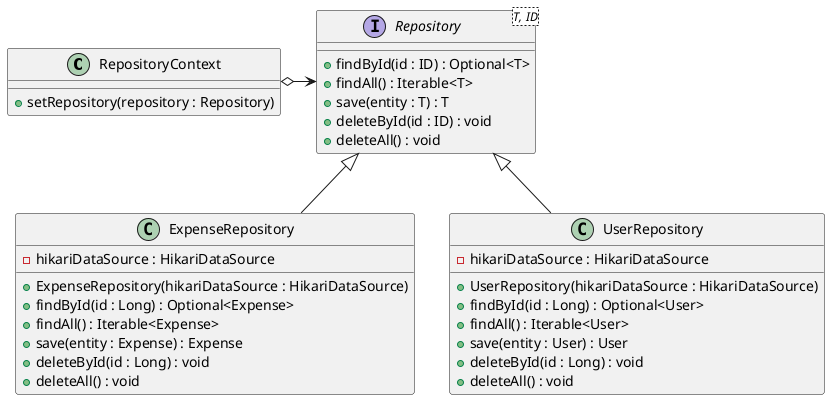 @startuml
class RepositoryContext {
    + setRepository(repository : Repository)
}

interface Repository<T, ID>{
     + findById(id : ID) : Optional<T>
     + findAll() : Iterable<T>
     + save(entity : T) : T
     + deleteById(id : ID) : void
     + deleteAll() : void
}

class ExpenseRepository {
    - hikariDataSource : HikariDataSource
    + ExpenseRepository(hikariDataSource : HikariDataSource)
    + findById(id : Long) : Optional<Expense>
    + findAll() : Iterable<Expense>
    + save(entity : Expense) : Expense
    + deleteById(id : Long) : void
    + deleteAll() : void
}

class UserRepository {
    - hikariDataSource : HikariDataSource
    + UserRepository(hikariDataSource : HikariDataSource)
    + findById(id : Long) : Optional<User>
    + findAll() : Iterable<User>
    + save(entity : User) : User
    + deleteById(id : Long) : void
    + deleteAll() : void
}

RepositoryContext o-> Repository
Repository <|-- UserRepository
Repository <|-- ExpenseRepository

@enduml